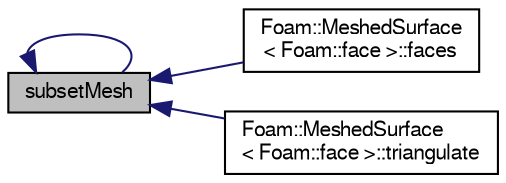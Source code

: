 digraph "subsetMesh"
{
  bgcolor="transparent";
  edge [fontname="FreeSans",fontsize="10",labelfontname="FreeSans",labelfontsize="10"];
  node [fontname="FreeSans",fontsize="10",shape=record];
  rankdir="LR";
  Node276 [label="subsetMesh",height=0.2,width=0.4,color="black", fillcolor="grey75", style="filled", fontcolor="black"];
  Node276 -> Node277 [dir="back",color="midnightblue",fontsize="10",style="solid",fontname="FreeSans"];
  Node277 [label="Foam::MeshedSurface\l\< Foam::face \>::faces",height=0.2,width=0.4,color="black",URL="$a29566.html#a16c6d36f7c961d037a44e5c235d9aa15",tooltip="Return const access to the faces. "];
  Node276 -> Node276 [dir="back",color="midnightblue",fontsize="10",style="solid",fontname="FreeSans"];
  Node276 -> Node278 [dir="back",color="midnightblue",fontsize="10",style="solid",fontname="FreeSans"];
  Node278 [label="Foam::MeshedSurface\l\< Foam::face \>::triangulate",height=0.2,width=0.4,color="black",URL="$a29566.html#ab8d32c1bc9e030a0f792cce93813f0cc",tooltip="Triangulate in-place, returning the number of triangles added. "];
}
